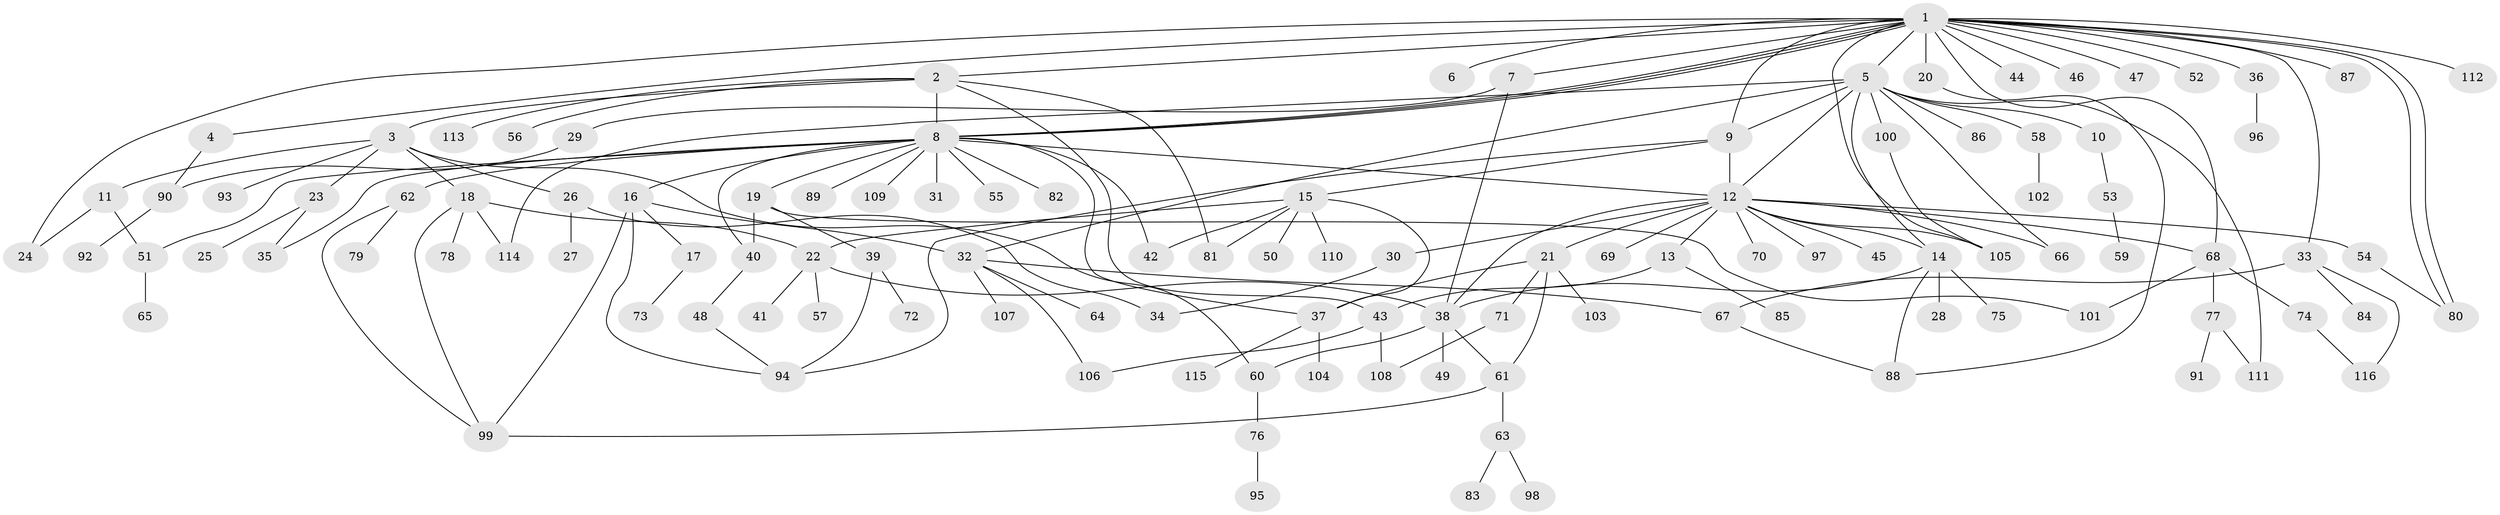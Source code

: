 // coarse degree distribution, {21: 0.011904761904761904, 9: 0.011904761904761904, 8: 0.011904761904761904, 3: 0.09523809523809523, 16: 0.011904761904761904, 1: 0.4523809523809524, 32: 0.011904761904761904, 5: 0.05952380952380952, 2: 0.23809523809523808, 7: 0.03571428571428571, 4: 0.047619047619047616, 6: 0.011904761904761904}
// Generated by graph-tools (version 1.1) at 2025/51/02/27/25 19:51:54]
// undirected, 116 vertices, 161 edges
graph export_dot {
graph [start="1"]
  node [color=gray90,style=filled];
  1;
  2;
  3;
  4;
  5;
  6;
  7;
  8;
  9;
  10;
  11;
  12;
  13;
  14;
  15;
  16;
  17;
  18;
  19;
  20;
  21;
  22;
  23;
  24;
  25;
  26;
  27;
  28;
  29;
  30;
  31;
  32;
  33;
  34;
  35;
  36;
  37;
  38;
  39;
  40;
  41;
  42;
  43;
  44;
  45;
  46;
  47;
  48;
  49;
  50;
  51;
  52;
  53;
  54;
  55;
  56;
  57;
  58;
  59;
  60;
  61;
  62;
  63;
  64;
  65;
  66;
  67;
  68;
  69;
  70;
  71;
  72;
  73;
  74;
  75;
  76;
  77;
  78;
  79;
  80;
  81;
  82;
  83;
  84;
  85;
  86;
  87;
  88;
  89;
  90;
  91;
  92;
  93;
  94;
  95;
  96;
  97;
  98;
  99;
  100;
  101;
  102;
  103;
  104;
  105;
  106;
  107;
  108;
  109;
  110;
  111;
  112;
  113;
  114;
  115;
  116;
  1 -- 2;
  1 -- 4;
  1 -- 5;
  1 -- 6;
  1 -- 7;
  1 -- 8;
  1 -- 8;
  1 -- 8;
  1 -- 9;
  1 -- 20;
  1 -- 24;
  1 -- 33;
  1 -- 36;
  1 -- 44;
  1 -- 46;
  1 -- 47;
  1 -- 52;
  1 -- 68;
  1 -- 80;
  1 -- 80;
  1 -- 87;
  1 -- 105;
  1 -- 112;
  2 -- 3;
  2 -- 8;
  2 -- 43;
  2 -- 56;
  2 -- 81;
  2 -- 113;
  3 -- 11;
  3 -- 18;
  3 -- 23;
  3 -- 26;
  3 -- 60;
  3 -- 93;
  4 -- 90;
  5 -- 9;
  5 -- 10;
  5 -- 12;
  5 -- 14;
  5 -- 32;
  5 -- 58;
  5 -- 66;
  5 -- 86;
  5 -- 100;
  5 -- 111;
  5 -- 114;
  7 -- 29;
  7 -- 38;
  8 -- 12;
  8 -- 16;
  8 -- 19;
  8 -- 31;
  8 -- 35;
  8 -- 37;
  8 -- 40;
  8 -- 42;
  8 -- 51;
  8 -- 55;
  8 -- 62;
  8 -- 82;
  8 -- 89;
  8 -- 109;
  9 -- 12;
  9 -- 15;
  9 -- 94;
  10 -- 53;
  11 -- 24;
  11 -- 51;
  12 -- 13;
  12 -- 14;
  12 -- 21;
  12 -- 30;
  12 -- 38;
  12 -- 45;
  12 -- 54;
  12 -- 66;
  12 -- 68;
  12 -- 69;
  12 -- 70;
  12 -- 97;
  12 -- 105;
  13 -- 43;
  13 -- 85;
  14 -- 28;
  14 -- 38;
  14 -- 75;
  14 -- 88;
  15 -- 22;
  15 -- 37;
  15 -- 42;
  15 -- 50;
  15 -- 81;
  15 -- 110;
  16 -- 17;
  16 -- 32;
  16 -- 94;
  16 -- 99;
  17 -- 73;
  18 -- 22;
  18 -- 78;
  18 -- 99;
  18 -- 114;
  19 -- 39;
  19 -- 40;
  19 -- 101;
  20 -- 88;
  21 -- 37;
  21 -- 61;
  21 -- 71;
  21 -- 103;
  22 -- 38;
  22 -- 41;
  22 -- 57;
  23 -- 25;
  23 -- 35;
  26 -- 27;
  26 -- 34;
  29 -- 90;
  30 -- 34;
  32 -- 64;
  32 -- 67;
  32 -- 106;
  32 -- 107;
  33 -- 67;
  33 -- 84;
  33 -- 116;
  36 -- 96;
  37 -- 104;
  37 -- 115;
  38 -- 49;
  38 -- 60;
  38 -- 61;
  39 -- 72;
  39 -- 94;
  40 -- 48;
  43 -- 106;
  43 -- 108;
  48 -- 94;
  51 -- 65;
  53 -- 59;
  54 -- 80;
  58 -- 102;
  60 -- 76;
  61 -- 63;
  61 -- 99;
  62 -- 79;
  62 -- 99;
  63 -- 83;
  63 -- 98;
  67 -- 88;
  68 -- 74;
  68 -- 77;
  68 -- 101;
  71 -- 108;
  74 -- 116;
  76 -- 95;
  77 -- 91;
  77 -- 111;
  90 -- 92;
  100 -- 105;
}
